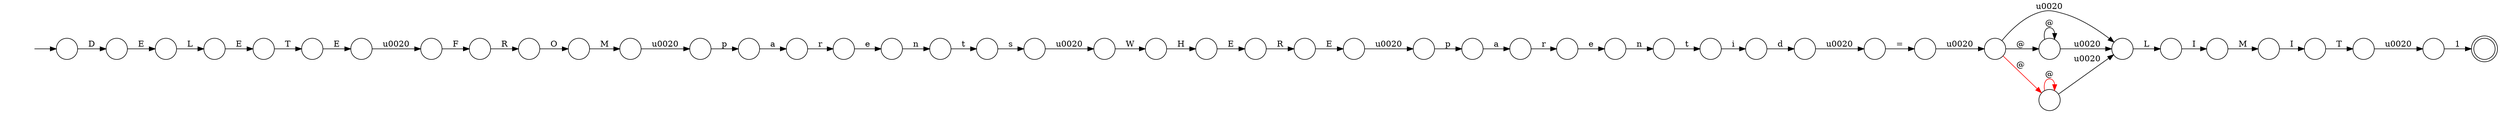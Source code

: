 digraph Automaton {
  rankdir = LR;
  0 [shape=circle,label=""];
  0 -> 1 [label="a"]
  1 [shape=circle,label=""];
  1 -> 6 [label="r"]
  2 [shape=circle,label=""];
  2 -> 43 [label="1"]
  3 [shape=circle,label=""];
  3 -> 47 [label="n"]
  4 [shape=circle,label=""];
  4 -> 34 [label="E"]
  5 [shape=circle,label=""];
  5 -> 8 [label="L"]
  6 [shape=circle,label=""];
  6 -> 3 [label="e"]
  7 [shape=circle,label=""];
  7 -> 19 [label="\u0020"]
  8 [shape=circle,label=""];
  8 -> 41 [label="E"]
  9 [shape=circle,label=""];
  initial [shape=plaintext,label=""];
  initial -> 9
  9 -> 42 [label="D"]
  10 [shape=circle,label=""];
  10 -> 15 [label="L"]
  11 [shape=circle,label=""];
  11 -> 21 [label="t"]
  12 [shape=circle,label=""];
  12 -> 2 [label="\u0020"]
  13 [shape=circle,label=""];
  13 -> 44 [label="\u0020"]
  14 [shape=circle,label=""];
  14 -> 23 [label="E"]
  15 [shape=circle,label=""];
  15 -> 37 [label="I"]
  16 [shape=circle,label=""];
  16 -> 36 [label="\u0020"]
  17 [shape=circle,label=""];
  17 -> 11 [label="n"]
  18 [shape=circle,label=""];
  18 -> 38 [label="r"]
  19 [shape=circle,label=""];
  19 -> 39 [label="W"]
  20 [shape=circle,label=""];
  20 -> 24 [label="d"]
  21 [shape=circle,label=""];
  21 -> 20 [label="i"]
  22 [shape=circle,label=""];
  22 -> 18 [label="a"]
  23 [shape=circle,label=""];
  23 -> 4 [label="R"]
  24 [shape=circle,label=""];
  24 -> 35 [label="\u0020"]
  25 [shape=circle,label=""];
  25 -> 30 [label="E"]
  26 [shape=circle,label=""];
  26 -> 7 [label="s"]
  27 [shape=circle,label=""];
  27 -> 22 [label="p"]
  28 [shape=circle,label=""];
  28 -> 12 [label="T"]
  29 [shape=circle,label=""];
  29 -> 32 [label="F"]
  30 [shape=circle,label=""];
  30 -> 29 [label="\u0020"]
  31 [shape=circle,label=""];
  31 -> 31 [label="@"]
  31 -> 10 [label="\u0020"]
  32 [shape=circle,label=""];
  32 -> 40 [label="R"]
  33 [shape=circle,label=""];
  33 -> 16 [label="M"]
  34 [shape=circle,label=""];
  34 -> 27 [label="\u0020"]
  35 [shape=circle,label=""];
  35 -> 13 [label="="]
  36 [shape=circle,label=""];
  36 -> 0 [label="p"]
  37 [shape=circle,label=""];
  37 -> 45 [label="M"]
  38 [shape=circle,label=""];
  38 -> 17 [label="e"]
  39 [shape=circle,label=""];
  39 -> 14 [label="H"]
  40 [shape=circle,label=""];
  40 -> 33 [label="O"]
  41 [shape=circle,label=""];
  41 -> 25 [label="T"]
  42 [shape=circle,label=""];
  42 -> 5 [label="E"]
  43 [shape=doublecircle,label=""];
  44 [shape=circle,label=""];
  44 -> 46 [label="@",color=red]
  44 -> 31 [label="@"]
  44 -> 10 [label="\u0020"]
  45 [shape=circle,label=""];
  45 -> 28 [label="I"]
  46 [shape=circle,label=""];
  46 -> 46 [label="@",color=red]
  46 -> 10 [label="\u0020"]
  47 [shape=circle,label=""];
  47 -> 26 [label="t"]
}
